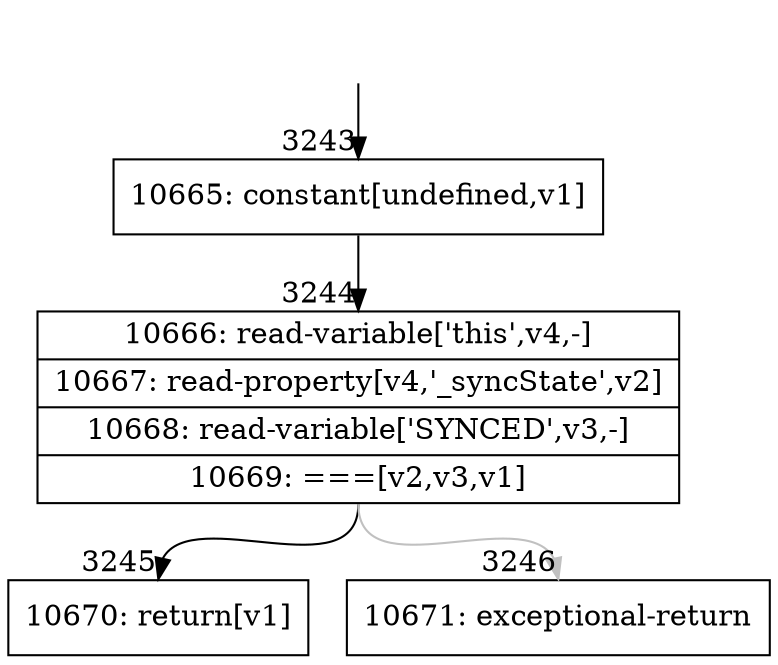 digraph {
rankdir="TD"
BB_entry250[shape=none,label=""];
BB_entry250 -> BB3243 [tailport=s, headport=n, headlabel="    3243"]
BB3243 [shape=record label="{10665: constant[undefined,v1]}" ] 
BB3243 -> BB3244 [tailport=s, headport=n, headlabel="      3244"]
BB3244 [shape=record label="{10666: read-variable['this',v4,-]|10667: read-property[v4,'_syncState',v2]|10668: read-variable['SYNCED',v3,-]|10669: ===[v2,v3,v1]}" ] 
BB3244 -> BB3245 [tailport=s, headport=n, headlabel="      3245"]
BB3244 -> BB3246 [tailport=s, headport=n, color=gray, headlabel="      3246"]
BB3245 [shape=record label="{10670: return[v1]}" ] 
BB3246 [shape=record label="{10671: exceptional-return}" ] 
//#$~ 2827
}
